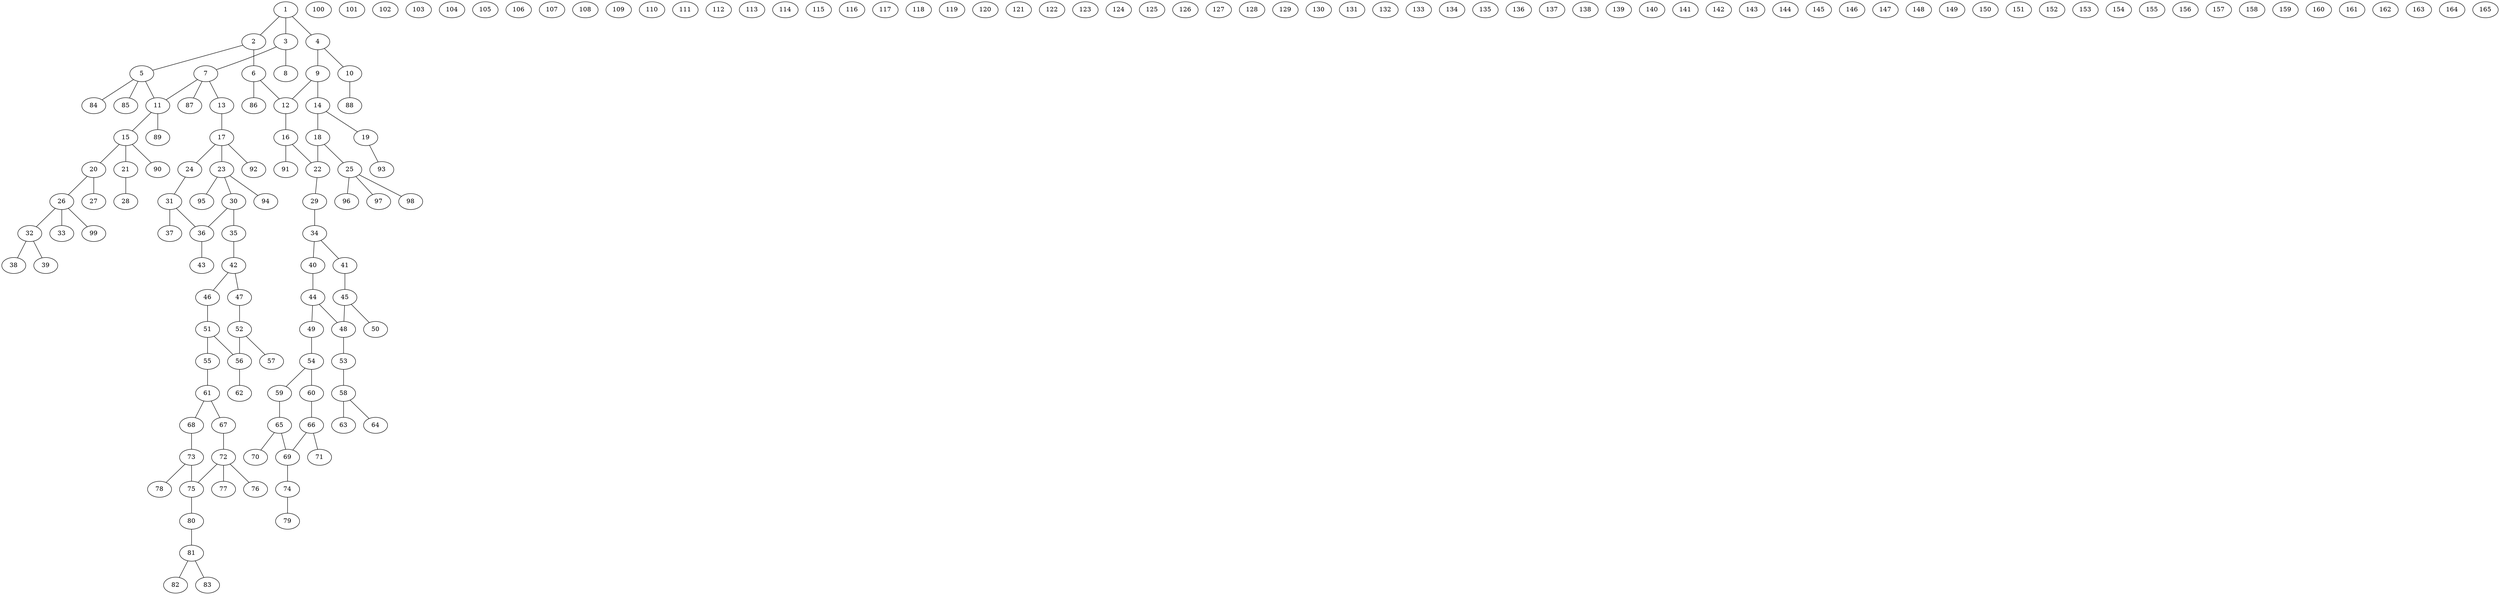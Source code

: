 graph molecule_4139 {
	1	 [chem=C];
	2	 [chem=C];
	1 -- 2	 [valence=2];
	3	 [chem=C];
	1 -- 3	 [valence=1];
	4	 [chem=C];
	1 -- 4	 [valence=1];
	5	 [chem=C];
	2 -- 5	 [valence=1];
	6	 [chem=C];
	2 -- 6	 [valence=1];
	7	 [chem=C];
	3 -- 7	 [valence=1];
	8	 [chem=O];
	3 -- 8	 [valence=2];
	9	 [chem=C];
	4 -- 9	 [valence=2];
	10	 [chem=O];
	4 -- 10	 [valence=1];
	11	 [chem=C];
	5 -- 11	 [valence=1];
	84	 [chem=H];
	5 -- 84	 [valence=1];
	85	 [chem=H];
	5 -- 85	 [valence=1];
	12	 [chem=C];
	6 -- 12	 [valence=2];
	86	 [chem=H];
	6 -- 86	 [valence=1];
	7 -- 11	 [valence=1];
	13	 [chem=O];
	7 -- 13	 [valence=1];
	87	 [chem=H];
	7 -- 87	 [valence=1];
	9 -- 12	 [valence=1];
	14	 [chem=C];
	9 -- 14	 [valence=1];
	88	 [chem=H];
	10 -- 88	 [valence=1];
	15	 [chem=C];
	11 -- 15	 [valence=1];
	89	 [chem=H];
	11 -- 89	 [valence=1];
	16	 [chem=C];
	12 -- 16	 [valence=1];
	17	 [chem=C];
	13 -- 17	 [valence=1];
	18	 [chem=C];
	14 -- 18	 [valence=2];
	19	 [chem=O];
	14 -- 19	 [valence=1];
	20	 [chem=C];
	15 -- 20	 [valence=1];
	21	 [chem=O];
	15 -- 21	 [valence=1];
	90	 [chem=H];
	15 -- 90	 [valence=1];
	22	 [chem=C];
	16 -- 22	 [valence=2];
	91	 [chem=H];
	16 -- 91	 [valence=1];
	23	 [chem=C];
	17 -- 23	 [valence=1];
	24	 [chem=O];
	17 -- 24	 [valence=1];
	92	 [chem=H];
	17 -- 92	 [valence=1];
	18 -- 22	 [valence=1];
	25	 [chem=C];
	18 -- 25	 [valence=1];
	93	 [chem=H];
	19 -- 93	 [valence=1];
	26	 [chem=C];
	20 -- 26	 [valence=1];
	27	 [chem=O];
	20 -- 27	 [valence=2];
	28	 [chem=C];
	21 -- 28	 [valence=1];
	29	 [chem=O];
	22 -- 29	 [valence=1];
	30	 [chem=C];
	23 -- 30	 [valence=1];
	94	 [chem=H];
	23 -- 94	 [valence=1];
	95	 [chem=H];
	23 -- 95	 [valence=1];
	31	 [chem=C];
	24 -- 31	 [valence=1];
	96	 [chem=H];
	25 -- 96	 [valence=1];
	97	 [chem=H];
	25 -- 97	 [valence=1];
	98	 [chem=H];
	25 -- 98	 [valence=1];
	32	 [chem=C];
	26 -- 32	 [valence=1];
	33	 [chem=O];
	26 -- 33	 [valence=1];
	99	 [chem=H];
	26 -- 99	 [valence=1];
	34	 [chem=C];
	29 -- 34	 [valence=1];
	35	 [chem=O];
	30 -- 35	 [valence=1];
	36	 [chem=C];
	30 -- 36	 [valence=1];
	31 -- 36	 [valence=1];
	37	 [chem=C];
	31 -- 37	 [valence=1];
	38	 [chem=C];
	32 -- 38	 [valence=1];
	39	 [chem=O];
	32 -- 39	 [valence=1];
	40	 [chem=C];
	34 -- 40	 [valence=1];
	41	 [chem=O];
	34 -- 41	 [valence=1];
	42	 [chem=C];
	35 -- 42	 [valence=1];
	43	 [chem=O];
	36 -- 43	 [valence=1];
	44	 [chem=C];
	40 -- 44	 [valence=1];
	45	 [chem=C];
	41 -- 45	 [valence=1];
	46	 [chem=C];
	42 -- 46	 [valence=1];
	47	 [chem=O];
	42 -- 47	 [valence=1];
	48	 [chem=C];
	44 -- 48	 [valence=1];
	49	 [chem=O];
	44 -- 49	 [valence=1];
	45 -- 48	 [valence=1];
	50	 [chem=C];
	45 -- 50	 [valence=1];
	51	 [chem=C];
	46 -- 51	 [valence=1];
	52	 [chem=C];
	47 -- 52	 [valence=1];
	53	 [chem=O];
	48 -- 53	 [valence=1];
	54	 [chem=C];
	49 -- 54	 [valence=1];
	55	 [chem=O];
	51 -- 55	 [valence=1];
	56	 [chem=C];
	51 -- 56	 [valence=1];
	52 -- 56	 [valence=1];
	57	 [chem=C];
	52 -- 57	 [valence=1];
	58	 [chem=C];
	53 -- 58	 [valence=1];
	59	 [chem=C];
	54 -- 59	 [valence=1];
	60	 [chem=O];
	54 -- 60	 [valence=1];
	61	 [chem=C];
	55 -- 61	 [valence=1];
	62	 [chem=O];
	56 -- 62	 [valence=1];
	63	 [chem=C];
	58 -- 63	 [valence=1];
	64	 [chem=O];
	58 -- 64	 [valence=2];
	65	 [chem=C];
	59 -- 65	 [valence=1];
	66	 [chem=C];
	60 -- 66	 [valence=1];
	67	 [chem=C];
	61 -- 67	 [valence=1];
	68	 [chem=O];
	61 -- 68	 [valence=1];
	69	 [chem=C];
	65 -- 69	 [valence=1];
	70	 [chem=O];
	65 -- 70	 [valence=1];
	66 -- 69	 [valence=1];
	71	 [chem=C];
	66 -- 71	 [valence=1];
	72	 [chem=C];
	67 -- 72	 [valence=1];
	73	 [chem=C];
	68 -- 73	 [valence=1];
	74	 [chem=O];
	69 -- 74	 [valence=1];
	75	 [chem=C];
	72 -- 75	 [valence=1];
	76	 [chem=C];
	72 -- 76	 [valence=1];
	77	 [chem=O];
	72 -- 77	 [valence=1];
	73 -- 75	 [valence=1];
	78	 [chem=C];
	73 -- 78	 [valence=1];
	79	 [chem=C];
	74 -- 79	 [valence=1];
	80	 [chem=O];
	75 -- 80	 [valence=1];
	81	 [chem=C];
	80 -- 81	 [valence=1];
	82	 [chem=C];
	81 -- 82	 [valence=1];
	83	 [chem=O];
	81 -- 83	 [valence=2];
	100	 [chem=H];
	101	 [chem=H];
	102	 [chem=H];
	103	 [chem=H];
	104	 [chem=H];
	105	 [chem=H];
	106	 [chem=H];
	107	 [chem=H];
	108	 [chem=H];
	109	 [chem=H];
	110	 [chem=H];
	111	 [chem=H];
	112	 [chem=H];
	113	 [chem=H];
	114	 [chem=H];
	115	 [chem=H];
	116	 [chem=H];
	117	 [chem=H];
	118	 [chem=H];
	119	 [chem=H];
	120	 [chem=H];
	121	 [chem=H];
	122	 [chem=H];
	123	 [chem=H];
	124	 [chem=H];
	125	 [chem=H];
	126	 [chem=H];
	127	 [chem=H];
	128	 [chem=H];
	129	 [chem=H];
	130	 [chem=H];
	131	 [chem=H];
	132	 [chem=H];
	133	 [chem=H];
	134	 [chem=H];
	135	 [chem=H];
	136	 [chem=H];
	137	 [chem=H];
	138	 [chem=H];
	139	 [chem=H];
	140	 [chem=H];
	141	 [chem=H];
	142	 [chem=H];
	143	 [chem=H];
	144	 [chem=H];
	145	 [chem=H];
	146	 [chem=H];
	147	 [chem=H];
	148	 [chem=H];
	149	 [chem=H];
	150	 [chem=H];
	151	 [chem=H];
	152	 [chem=H];
	153	 [chem=H];
	154	 [chem=H];
	155	 [chem=H];
	156	 [chem=H];
	157	 [chem=H];
	158	 [chem=H];
	159	 [chem=H];
	160	 [chem=H];
	161	 [chem=H];
	162	 [chem=H];
	163	 [chem=H];
	164	 [chem=H];
	165	 [chem=H];
}
